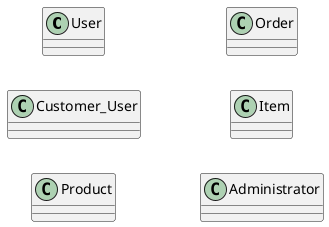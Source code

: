 @startuml design

left to right direction

class User{

}

class Customer_User{

}

class Product{

}

class Order{

}

class Item{
    
}

class Administrator{

}

@enduml